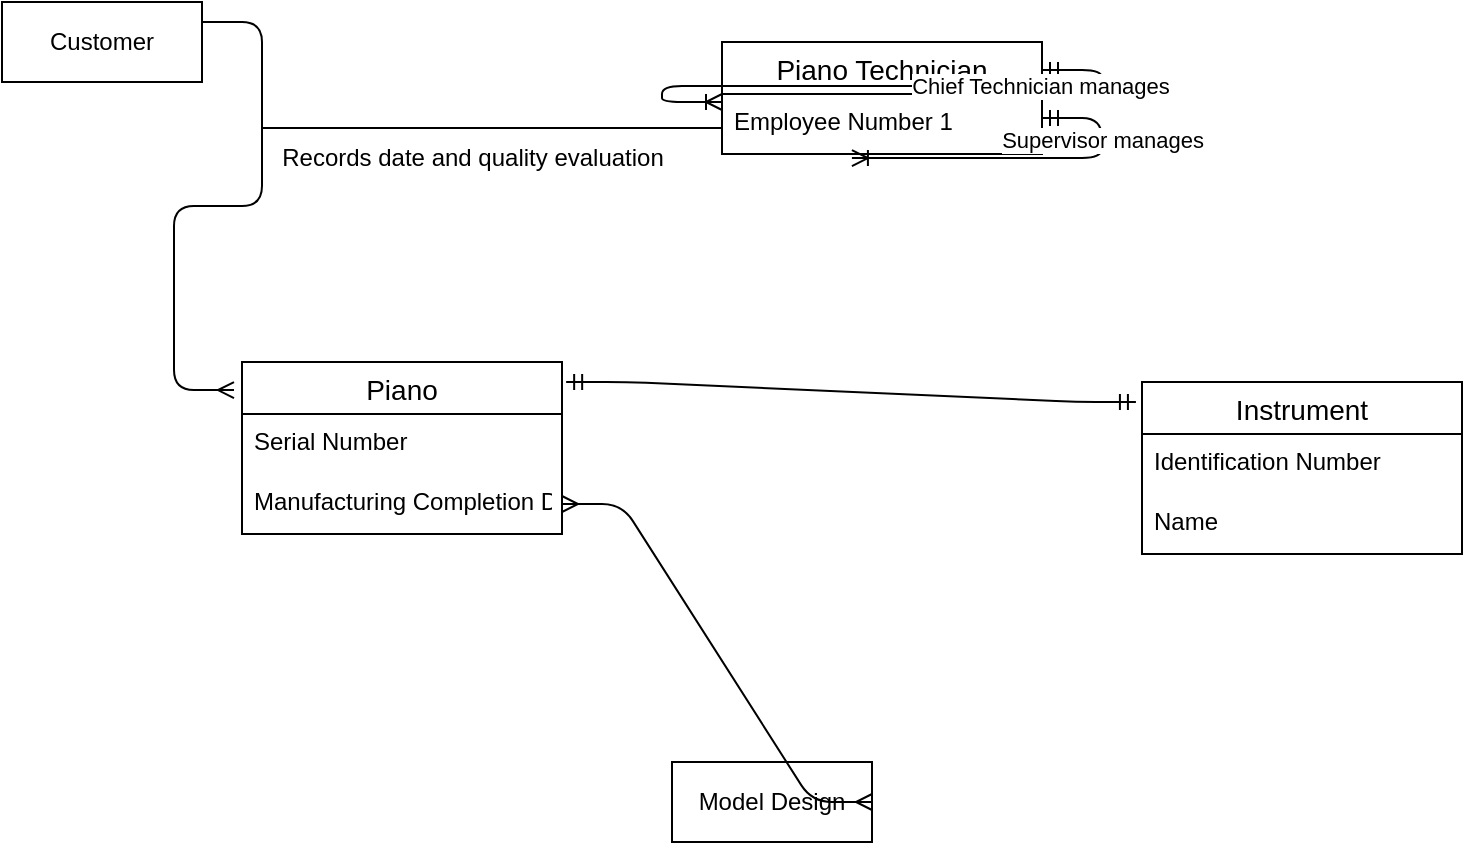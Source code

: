 <mxfile version="14.2.7" type="device"><diagram id="hX05VqROyL5y3s9ehK81" name="Page-1"><mxGraphModel dx="1636" dy="1589" grid="1" gridSize="10" guides="1" tooltips="1" connect="1" arrows="1" fold="1" page="1" pageScale="1" pageWidth="850" pageHeight="1100" math="0" shadow="0"><root><mxCell id="0"/><mxCell id="1" parent="0"/><mxCell id="E74y3A8Fy8EFbwF2tHJx-1" value="Piano" style="swimlane;fontStyle=0;childLayout=stackLayout;horizontal=1;startSize=26;horizontalStack=0;resizeParent=1;resizeParentMax=0;resizeLast=0;collapsible=1;marginBottom=0;align=center;fontSize=14;" vertex="1" parent="1"><mxGeometry x="110" y="10" width="160" height="86" as="geometry"/></mxCell><mxCell id="E74y3A8Fy8EFbwF2tHJx-2" value="Serial Number" style="text;strokeColor=none;fillColor=none;spacingLeft=4;spacingRight=4;overflow=hidden;rotatable=0;points=[[0,0.5],[1,0.5]];portConstraint=eastwest;fontSize=12;" vertex="1" parent="E74y3A8Fy8EFbwF2tHJx-1"><mxGeometry y="26" width="160" height="30" as="geometry"/></mxCell><mxCell id="E74y3A8Fy8EFbwF2tHJx-3" value="Manufacturing Completion Date" style="text;strokeColor=none;fillColor=none;spacingLeft=4;spacingRight=4;overflow=hidden;rotatable=0;points=[[0,0.5],[1,0.5]];portConstraint=eastwest;fontSize=12;" vertex="1" parent="E74y3A8Fy8EFbwF2tHJx-1"><mxGeometry y="56" width="160" height="30" as="geometry"/></mxCell><mxCell id="E74y3A8Fy8EFbwF2tHJx-5" value="Instrument" style="swimlane;fontStyle=0;childLayout=stackLayout;horizontal=1;startSize=26;horizontalStack=0;resizeParent=1;resizeParentMax=0;resizeLast=0;collapsible=1;marginBottom=0;align=center;fontSize=14;" vertex="1" parent="1"><mxGeometry x="560" y="20" width="160" height="86" as="geometry"/></mxCell><mxCell id="E74y3A8Fy8EFbwF2tHJx-6" value="Identification Number" style="text;strokeColor=none;fillColor=none;spacingLeft=4;spacingRight=4;overflow=hidden;rotatable=0;points=[[0,0.5],[1,0.5]];portConstraint=eastwest;fontSize=12;" vertex="1" parent="E74y3A8Fy8EFbwF2tHJx-5"><mxGeometry y="26" width="160" height="30" as="geometry"/></mxCell><mxCell id="E74y3A8Fy8EFbwF2tHJx-7" value="Name" style="text;strokeColor=none;fillColor=none;spacingLeft=4;spacingRight=4;overflow=hidden;rotatable=0;points=[[0,0.5],[1,0.5]];portConstraint=eastwest;fontSize=12;" vertex="1" parent="E74y3A8Fy8EFbwF2tHJx-5"><mxGeometry y="56" width="160" height="30" as="geometry"/></mxCell><mxCell id="E74y3A8Fy8EFbwF2tHJx-9" value="Model Design" style="whiteSpace=wrap;html=1;align=center;" vertex="1" parent="1"><mxGeometry x="325" y="210" width="100" height="40" as="geometry"/></mxCell><mxCell id="E74y3A8Fy8EFbwF2tHJx-10" value="" style="edgeStyle=entityRelationEdgeStyle;fontSize=12;html=1;endArrow=ERmandOne;startArrow=ERmandOne;entryX=-0.019;entryY=0.116;entryDx=0;entryDy=0;entryPerimeter=0;exitX=1.013;exitY=0.116;exitDx=0;exitDy=0;exitPerimeter=0;" edge="1" parent="1" source="E74y3A8Fy8EFbwF2tHJx-1" target="E74y3A8Fy8EFbwF2tHJx-5"><mxGeometry width="100" height="100" relative="1" as="geometry"><mxPoint x="270" y="200" as="sourcePoint"/><mxPoint x="370" y="100" as="targetPoint"/></mxGeometry></mxCell><mxCell id="E74y3A8Fy8EFbwF2tHJx-11" value="" style="edgeStyle=entityRelationEdgeStyle;fontSize=12;html=1;endArrow=ERmany;startArrow=ERmany;exitX=1;exitY=0.5;exitDx=0;exitDy=0;" edge="1" parent="1" source="E74y3A8Fy8EFbwF2tHJx-9" target="E74y3A8Fy8EFbwF2tHJx-3"><mxGeometry width="100" height="100" relative="1" as="geometry"><mxPoint x="330" y="240" as="sourcePoint"/><mxPoint x="430" y="140" as="targetPoint"/></mxGeometry></mxCell><mxCell id="E74y3A8Fy8EFbwF2tHJx-12" value="Customer" style="whiteSpace=wrap;html=1;align=center;" vertex="1" parent="1"><mxGeometry x="-10" y="-170" width="100" height="40" as="geometry"/></mxCell><mxCell id="E74y3A8Fy8EFbwF2tHJx-13" value="" style="edgeStyle=entityRelationEdgeStyle;fontSize=12;html=1;endArrow=ERmany;exitX=1;exitY=0.25;exitDx=0;exitDy=0;entryX=-0.025;entryY=0.163;entryDx=0;entryDy=0;entryPerimeter=0;" edge="1" parent="1" source="E74y3A8Fy8EFbwF2tHJx-12" target="E74y3A8Fy8EFbwF2tHJx-1"><mxGeometry width="100" height="100" relative="1" as="geometry"><mxPoint x="310" y="160" as="sourcePoint"/><mxPoint x="410" y="60" as="targetPoint"/></mxGeometry></mxCell><mxCell id="E74y3A8Fy8EFbwF2tHJx-14" value="Piano Technician" style="swimlane;fontStyle=0;childLayout=stackLayout;horizontal=1;startSize=26;horizontalStack=0;resizeParent=1;resizeParentMax=0;resizeLast=0;collapsible=1;marginBottom=0;align=center;fontSize=14;" vertex="1" parent="1"><mxGeometry x="350" y="-150" width="160" height="56" as="geometry"/></mxCell><mxCell id="E74y3A8Fy8EFbwF2tHJx-15" value="Employee Number 1" style="text;strokeColor=none;fillColor=none;spacingLeft=4;spacingRight=4;overflow=hidden;rotatable=0;points=[[0,0.5],[1,0.5]];portConstraint=eastwest;fontSize=12;" vertex="1" parent="E74y3A8Fy8EFbwF2tHJx-14"><mxGeometry y="26" width="160" height="30" as="geometry"/></mxCell><mxCell id="E74y3A8Fy8EFbwF2tHJx-18" value="" style="line;strokeWidth=1;rotatable=0;dashed=0;labelPosition=right;align=left;verticalAlign=middle;spacingTop=0;spacingLeft=6;points=[];portConstraint=eastwest;" vertex="1" parent="1"><mxGeometry x="120" y="-112" width="230" height="10" as="geometry"/></mxCell><mxCell id="E74y3A8Fy8EFbwF2tHJx-19" value="Records date and quality evaluation" style="text;html=1;align=center;verticalAlign=middle;resizable=0;points=[];autosize=1;" vertex="1" parent="1"><mxGeometry x="120" y="-102" width="210" height="20" as="geometry"/></mxCell><mxCell id="E74y3A8Fy8EFbwF2tHJx-28" value="" style="edgeStyle=entityRelationEdgeStyle;fontSize=12;html=1;endArrow=ERoneToMany;startArrow=ERmandOne;entryX=0.406;entryY=1.067;entryDx=0;entryDy=0;entryPerimeter=0;" edge="1" parent="1" target="E74y3A8Fy8EFbwF2tHJx-15"><mxGeometry width="100" height="100" relative="1" as="geometry"><mxPoint x="510" y="-112" as="sourcePoint"/><mxPoint x="610" y="-212" as="targetPoint"/></mxGeometry></mxCell><mxCell id="E74y3A8Fy8EFbwF2tHJx-30" value="Supervisor manages" style="edgeLabel;html=1;align=center;verticalAlign=middle;resizable=0;points=[];" vertex="1" connectable="0" parent="E74y3A8Fy8EFbwF2tHJx-28"><mxGeometry x="-0.532" relative="1" as="geometry"><mxPoint as="offset"/></mxGeometry></mxCell><mxCell id="E74y3A8Fy8EFbwF2tHJx-31" value="" style="edgeStyle=entityRelationEdgeStyle;fontSize=12;html=1;endArrow=ERoneToMany;startArrow=ERmandOne;exitX=1;exitY=0.25;exitDx=0;exitDy=0;" edge="1" parent="1" source="E74y3A8Fy8EFbwF2tHJx-14"><mxGeometry width="100" height="100" relative="1" as="geometry"><mxPoint x="440" y="-2" as="sourcePoint"/><mxPoint x="350" y="-120" as="targetPoint"/></mxGeometry></mxCell><mxCell id="E74y3A8Fy8EFbwF2tHJx-32" value="Chief Technician manages" style="edgeLabel;html=1;align=center;verticalAlign=middle;resizable=0;points=[];" vertex="1" connectable="0" parent="E74y3A8Fy8EFbwF2tHJx-31"><mxGeometry x="-0.532" relative="1" as="geometry"><mxPoint as="offset"/></mxGeometry></mxCell></root></mxGraphModel></diagram></mxfile>